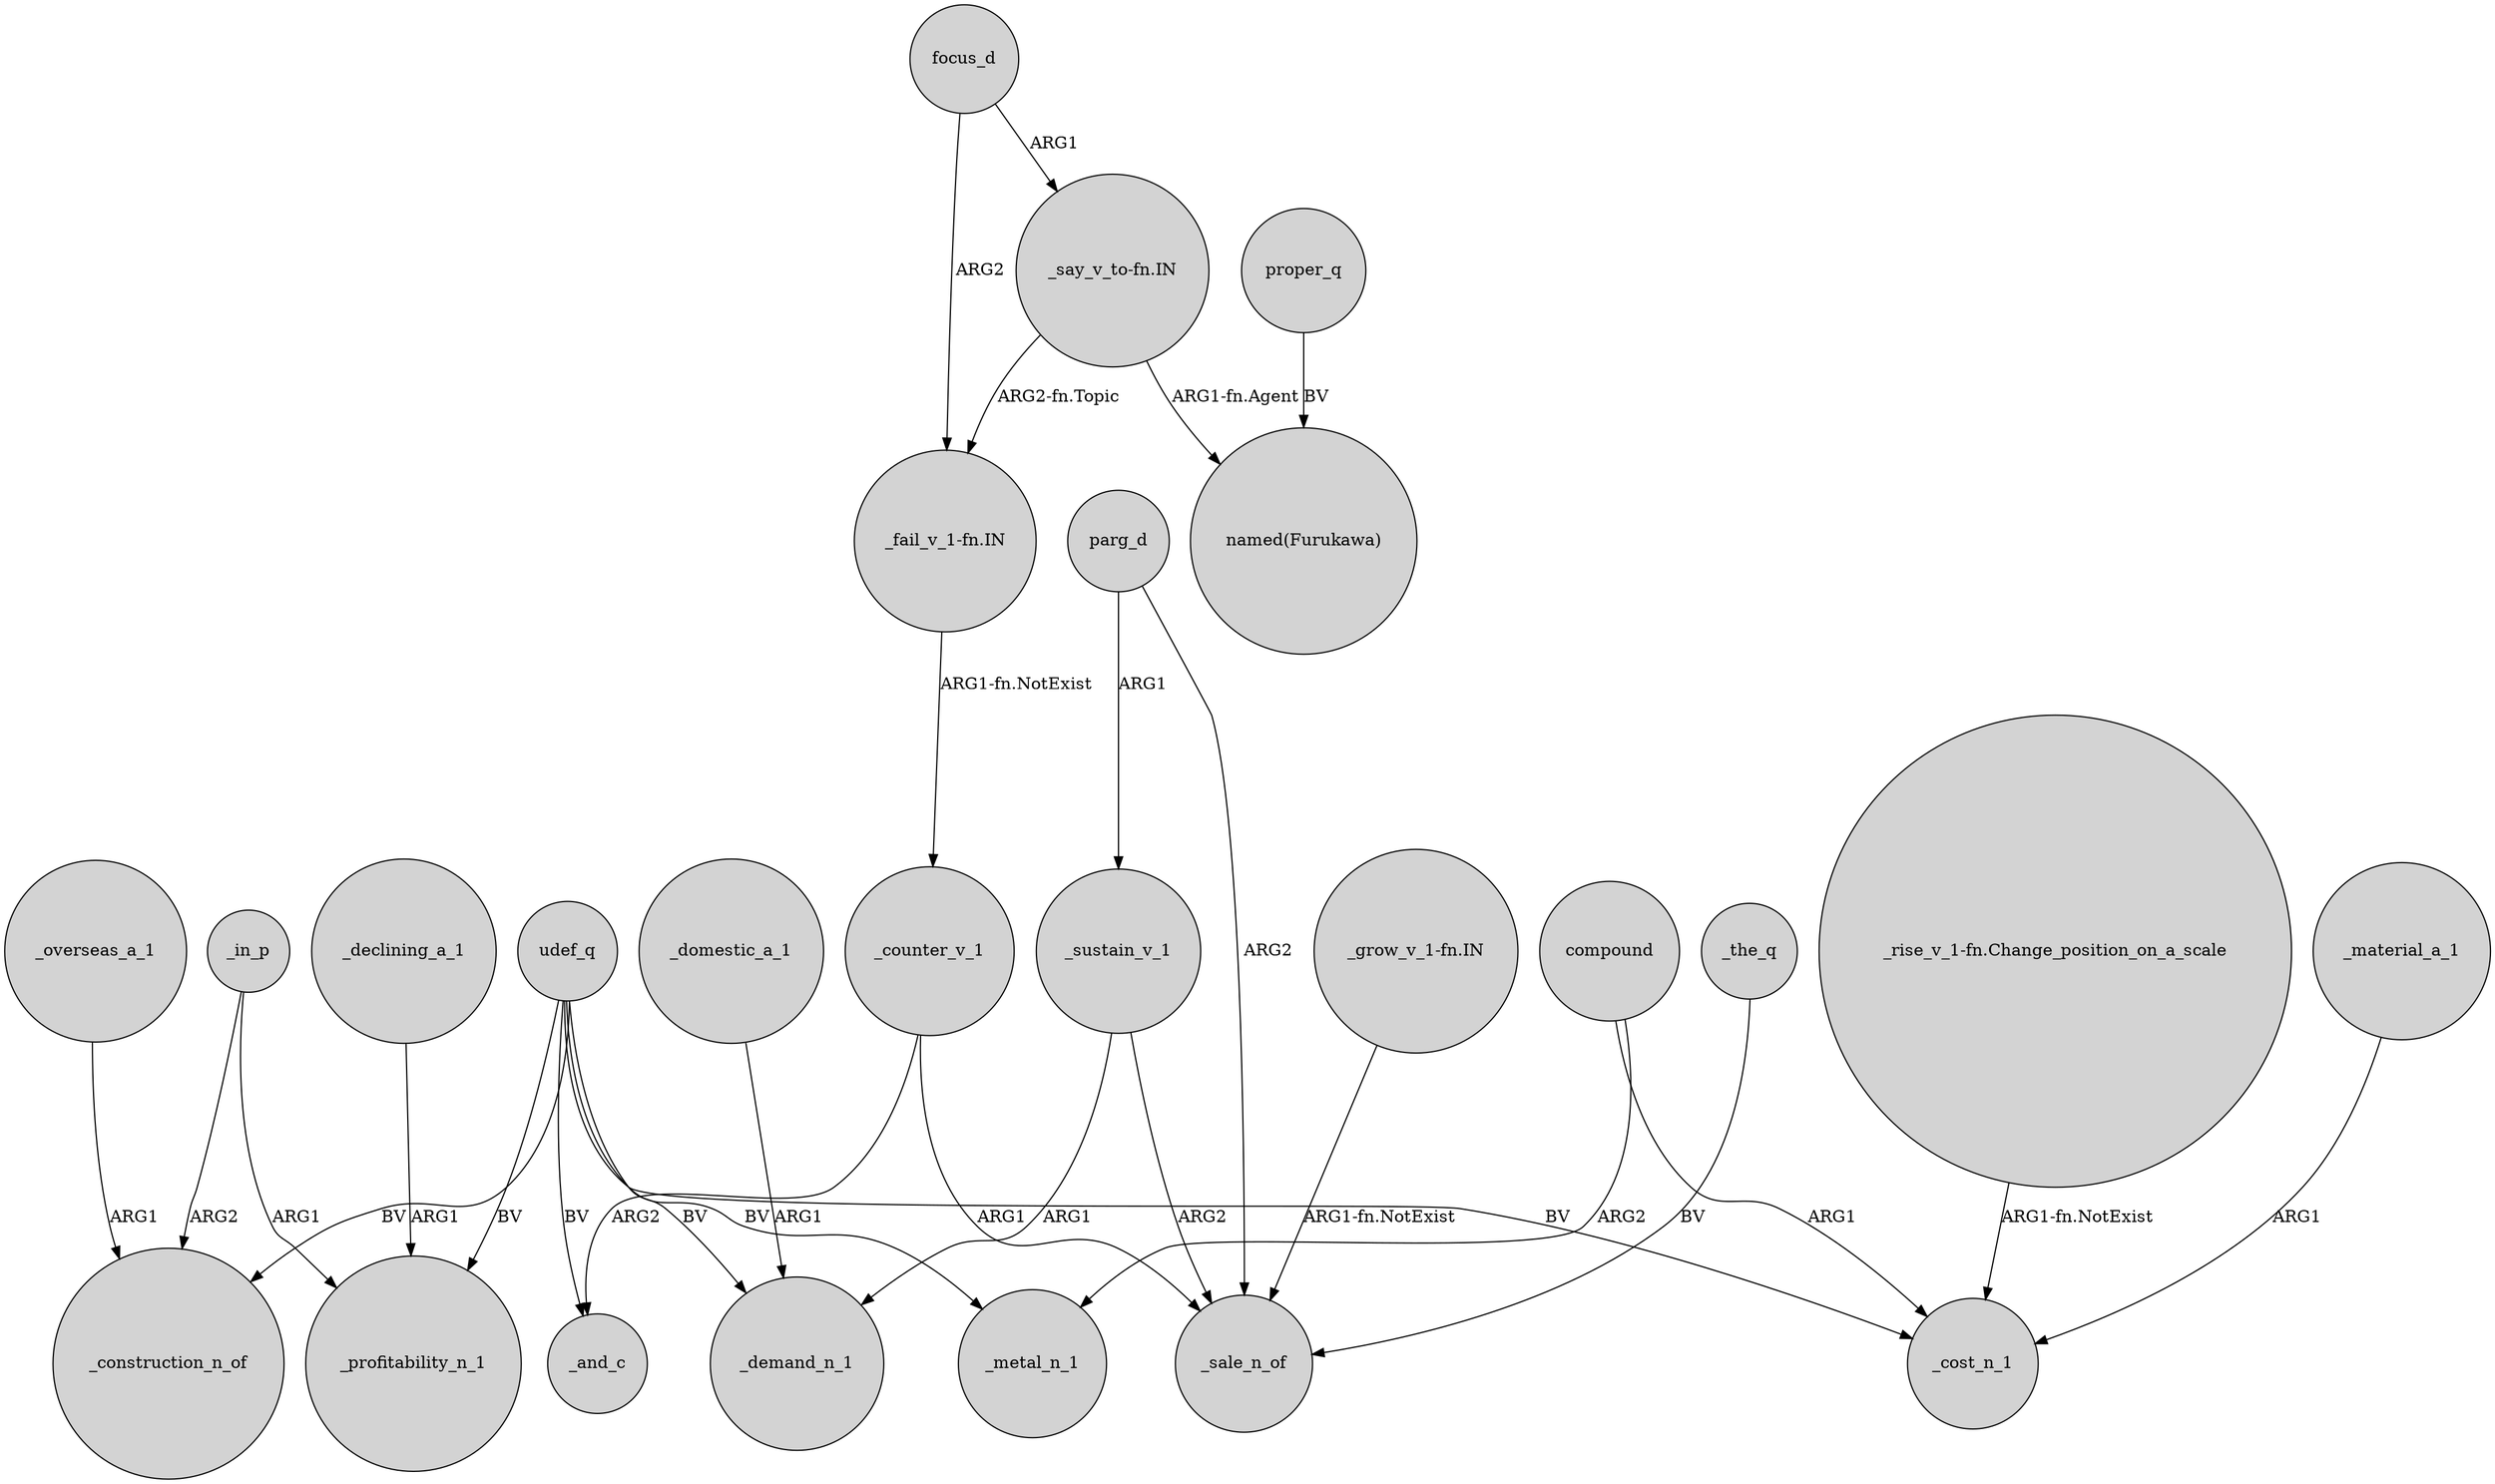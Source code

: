 digraph {
	node [shape=circle style=filled]
	_counter_v_1 -> _and_c [label=ARG2]
	parg_d -> _sustain_v_1 [label=ARG1]
	_counter_v_1 -> _sale_n_of [label=ARG1]
	proper_q -> "named(Furukawa)" [label=BV]
	"_fail_v_1-fn.IN" -> _counter_v_1 [label="ARG1-fn.NotExist"]
	_overseas_a_1 -> _construction_n_of [label=ARG1]
	_domestic_a_1 -> _demand_n_1 [label=ARG1]
	focus_d -> "_fail_v_1-fn.IN" [label=ARG2]
	"_say_v_to-fn.IN" -> "_fail_v_1-fn.IN" [label="ARG2-fn.Topic"]
	_in_p -> _construction_n_of [label=ARG2]
	"_grow_v_1-fn.IN" -> _sale_n_of [label="ARG1-fn.NotExist"]
	udef_q -> _cost_n_1 [label=BV]
	_in_p -> _profitability_n_1 [label=ARG1]
	_declining_a_1 -> _profitability_n_1 [label=ARG1]
	_the_q -> _sale_n_of [label=BV]
	udef_q -> _profitability_n_1 [label=BV]
	_sustain_v_1 -> _sale_n_of [label=ARG2]
	parg_d -> _sale_n_of [label=ARG2]
	udef_q -> _demand_n_1 [label=BV]
	compound -> _metal_n_1 [label=ARG2]
	"_rise_v_1-fn.Change_position_on_a_scale" -> _cost_n_1 [label="ARG1-fn.NotExist"]
	compound -> _cost_n_1 [label=ARG1]
	"_say_v_to-fn.IN" -> "named(Furukawa)" [label="ARG1-fn.Agent"]
	_sustain_v_1 -> _demand_n_1 [label=ARG1]
	udef_q -> _metal_n_1 [label=BV]
	udef_q -> _and_c [label=BV]
	udef_q -> _construction_n_of [label=BV]
	_material_a_1 -> _cost_n_1 [label=ARG1]
	focus_d -> "_say_v_to-fn.IN" [label=ARG1]
}
